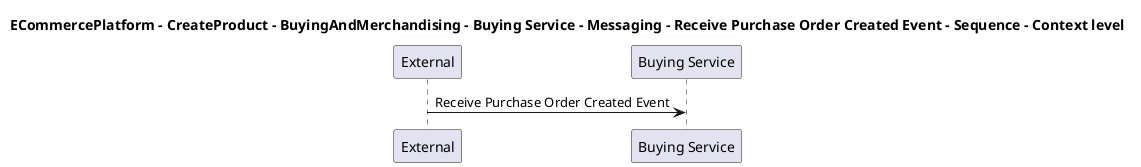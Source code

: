 @startuml

title ECommercePlatform - CreateProduct - BuyingAndMerchandising - Buying Service - Messaging - Receive Purchase Order Created Event - Sequence - Context level

participant "External" as C4InterFlow.SoftwareSystems.ExternalSystem
participant "Buying Service" as ECommercePlatform.CreateProduct.BuyingAndMerchandising.SoftwareSystems.BuyingService

C4InterFlow.SoftwareSystems.ExternalSystem -> ECommercePlatform.CreateProduct.BuyingAndMerchandising.SoftwareSystems.BuyingService : Receive Purchase Order Created Event


@enduml
